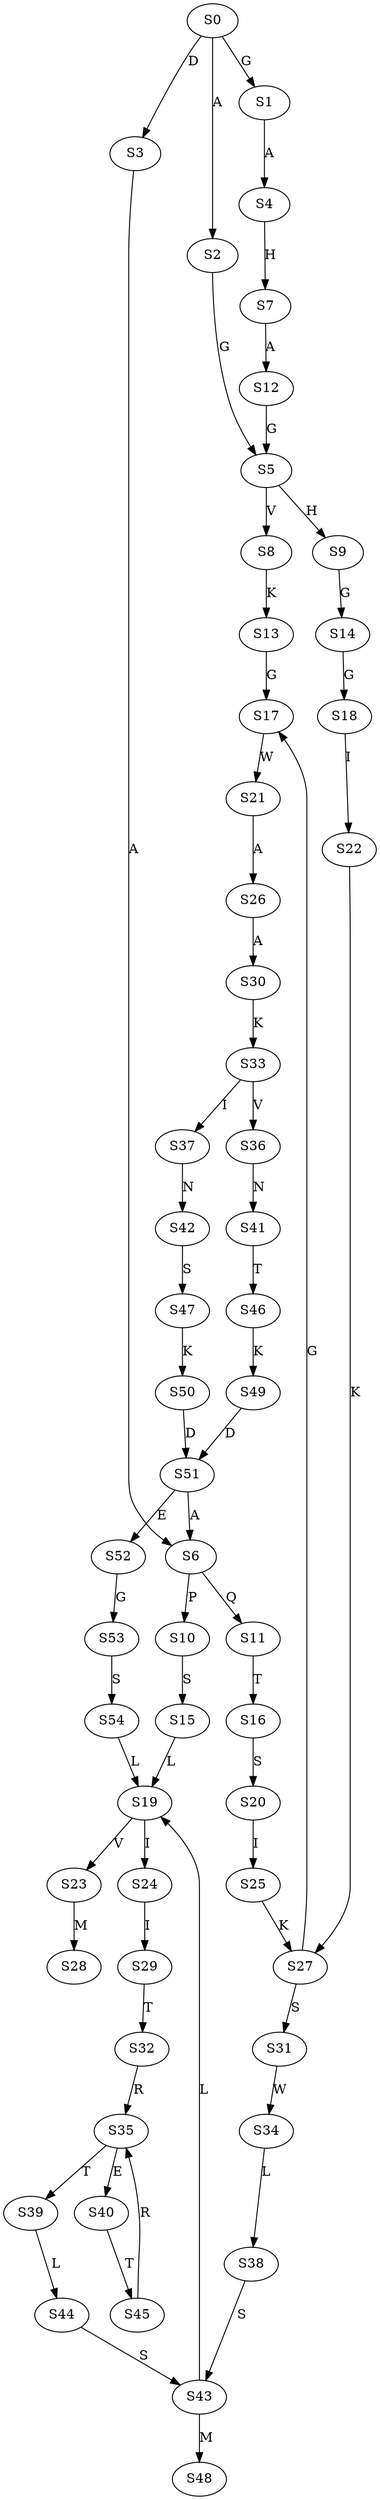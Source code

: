 strict digraph  {
	S0 -> S1 [ label = G ];
	S0 -> S2 [ label = A ];
	S0 -> S3 [ label = D ];
	S1 -> S4 [ label = A ];
	S2 -> S5 [ label = G ];
	S3 -> S6 [ label = A ];
	S4 -> S7 [ label = H ];
	S5 -> S8 [ label = V ];
	S5 -> S9 [ label = H ];
	S6 -> S10 [ label = P ];
	S6 -> S11 [ label = Q ];
	S7 -> S12 [ label = A ];
	S8 -> S13 [ label = K ];
	S9 -> S14 [ label = G ];
	S10 -> S15 [ label = S ];
	S11 -> S16 [ label = T ];
	S12 -> S5 [ label = G ];
	S13 -> S17 [ label = G ];
	S14 -> S18 [ label = G ];
	S15 -> S19 [ label = L ];
	S16 -> S20 [ label = S ];
	S17 -> S21 [ label = W ];
	S18 -> S22 [ label = I ];
	S19 -> S23 [ label = V ];
	S19 -> S24 [ label = I ];
	S20 -> S25 [ label = I ];
	S21 -> S26 [ label = A ];
	S22 -> S27 [ label = K ];
	S23 -> S28 [ label = M ];
	S24 -> S29 [ label = I ];
	S25 -> S27 [ label = K ];
	S26 -> S30 [ label = A ];
	S27 -> S17 [ label = G ];
	S27 -> S31 [ label = S ];
	S29 -> S32 [ label = T ];
	S30 -> S33 [ label = K ];
	S31 -> S34 [ label = W ];
	S32 -> S35 [ label = R ];
	S33 -> S36 [ label = V ];
	S33 -> S37 [ label = I ];
	S34 -> S38 [ label = L ];
	S35 -> S39 [ label = T ];
	S35 -> S40 [ label = E ];
	S36 -> S41 [ label = N ];
	S37 -> S42 [ label = N ];
	S38 -> S43 [ label = S ];
	S39 -> S44 [ label = L ];
	S40 -> S45 [ label = T ];
	S41 -> S46 [ label = T ];
	S42 -> S47 [ label = S ];
	S43 -> S48 [ label = M ];
	S43 -> S19 [ label = L ];
	S44 -> S43 [ label = S ];
	S45 -> S35 [ label = R ];
	S46 -> S49 [ label = K ];
	S47 -> S50 [ label = K ];
	S49 -> S51 [ label = D ];
	S50 -> S51 [ label = D ];
	S51 -> S6 [ label = A ];
	S51 -> S52 [ label = E ];
	S52 -> S53 [ label = G ];
	S53 -> S54 [ label = S ];
	S54 -> S19 [ label = L ];
}
